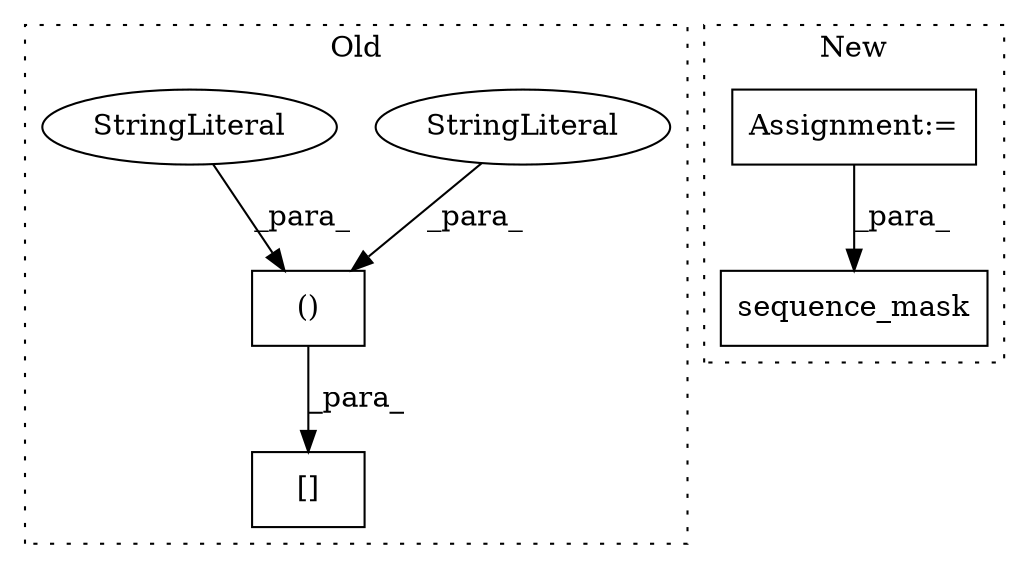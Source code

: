 digraph G {
subgraph cluster0 {
1 [label="[]" a="2" s="3471,3590" l="18,2" shape="box"];
3 [label="()" a="106" s="3489" l="101" shape="box"];
4 [label="StringLiteral" a="45" s="3574" l="16" shape="ellipse"];
5 [label="StringLiteral" a="45" s="3489" l="16" shape="ellipse"];
label = "Old";
style="dotted";
}
subgraph cluster1 {
2 [label="sequence_mask" a="32" s="3587,3636" l="14,1" shape="box"];
6 [label="Assignment:=" a="7" s="3498" l="1" shape="box"];
label = "New";
style="dotted";
}
3 -> 1 [label="_para_"];
4 -> 3 [label="_para_"];
5 -> 3 [label="_para_"];
6 -> 2 [label="_para_"];
}